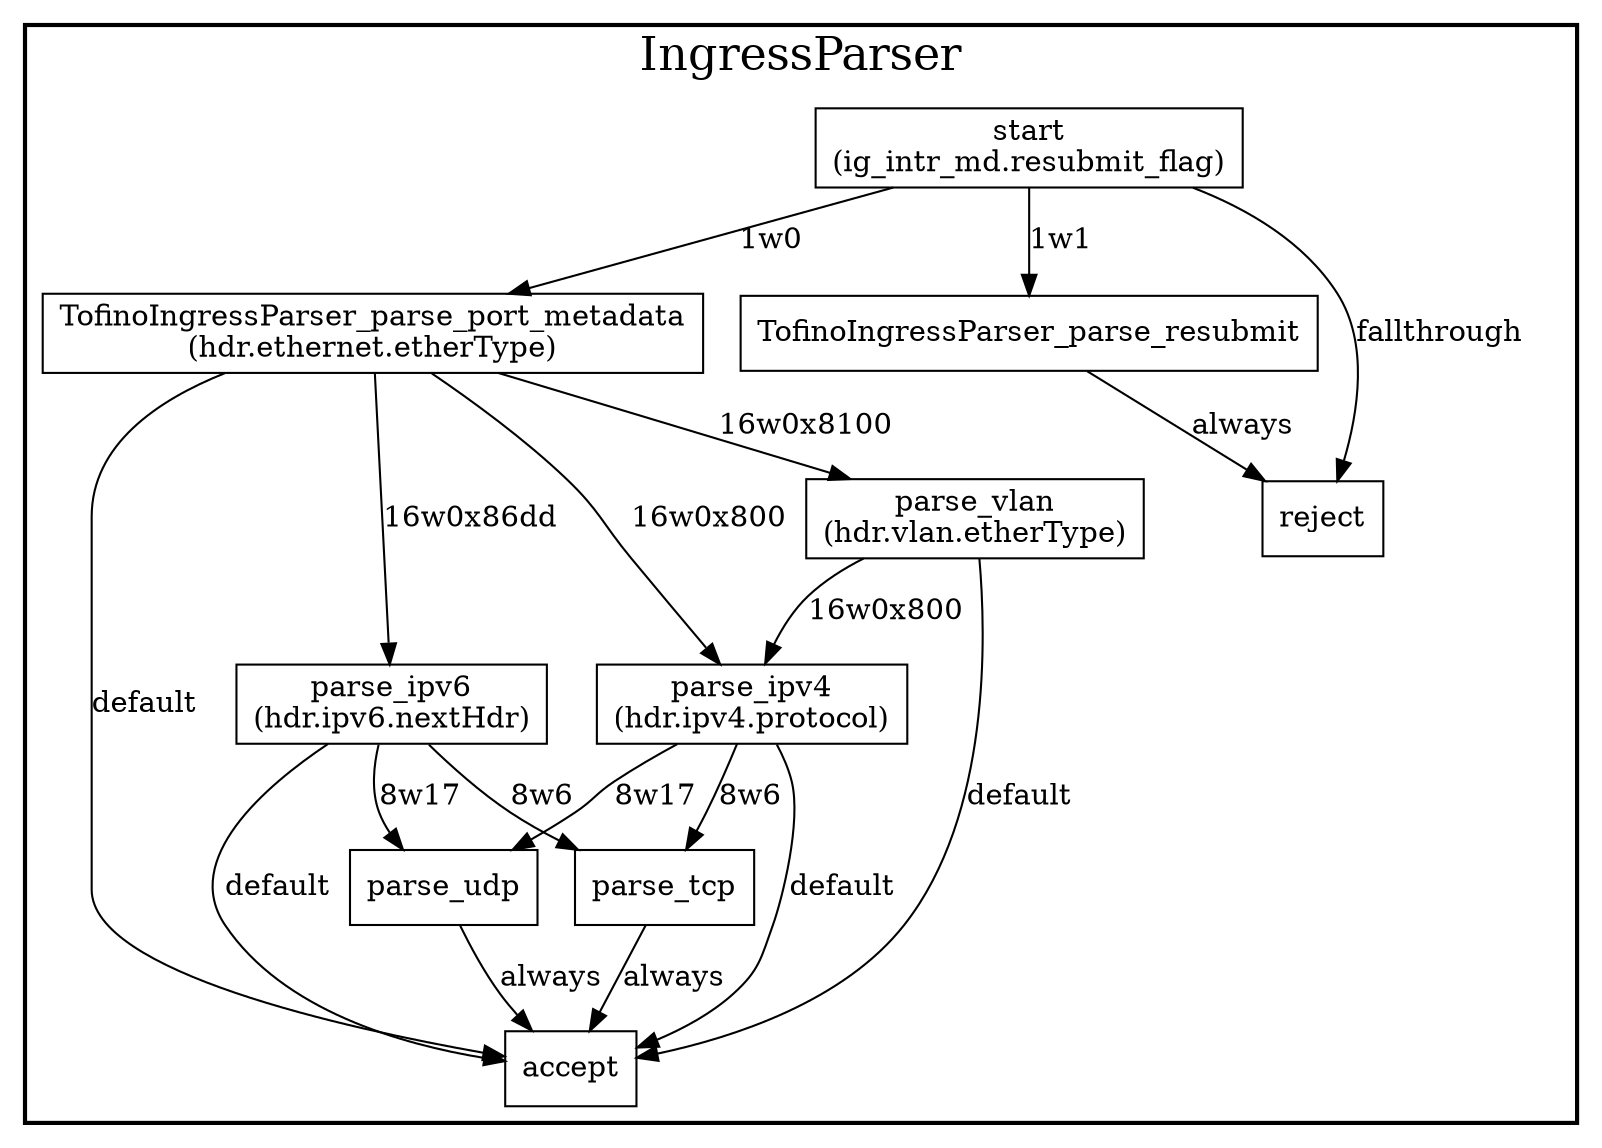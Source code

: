 digraph IngressParser {
subgraph clusterIngressParser {
graph [
fontsize="22pt", label=IngressParser, style=bold];
0[label="start
(ig_intr_md.resubmit_flag)", margin="", shape=rectangle, style=solid];
1[label=TofinoIngressParser_parse_resubmit, margin="", shape=rectangle, style=solid];
2[label="TofinoIngressParser_parse_port_metadata
(hdr.ethernet.etherType)", margin="", shape=rectangle, style=solid];
3[label="parse_vlan
(hdr.vlan.etherType)", margin="", shape=rectangle, style=solid];
4[label="parse_ipv4
(hdr.ipv4.protocol)", margin="", shape=rectangle, style=solid];
5[label="parse_ipv6
(hdr.ipv6.nextHdr)", margin="", shape=rectangle, style=solid];
6[label=parse_tcp, margin="", shape=rectangle, style=solid];
7[label=parse_udp, margin="", shape=rectangle, style=solid];
8[label=accept, margin="", shape=rectangle, style=solid];
9[label=reject, margin="", shape=rectangle, style=solid];
0 -> 1[label="1w1"];
0 -> 2[label="1w0"];
0 -> 9[label=fallthrough];
1 -> 9[label=always];
2 -> 3[label="16w0x8100"];
2 -> 4[label="16w0x800"];
2 -> 5[label="16w0x86dd"];
2 -> 8[label=default];
3 -> 4[label="16w0x800"];
3 -> 8[label=default];
4 -> 6[label="8w6"];
4 -> 7[label="8w17"];
4 -> 8[label=default];
5 -> 6[label="8w6"];
5 -> 7[label="8w17"];
5 -> 8[label=default];
6 -> 8[label=always];
7 -> 8[label=always];
}
}
